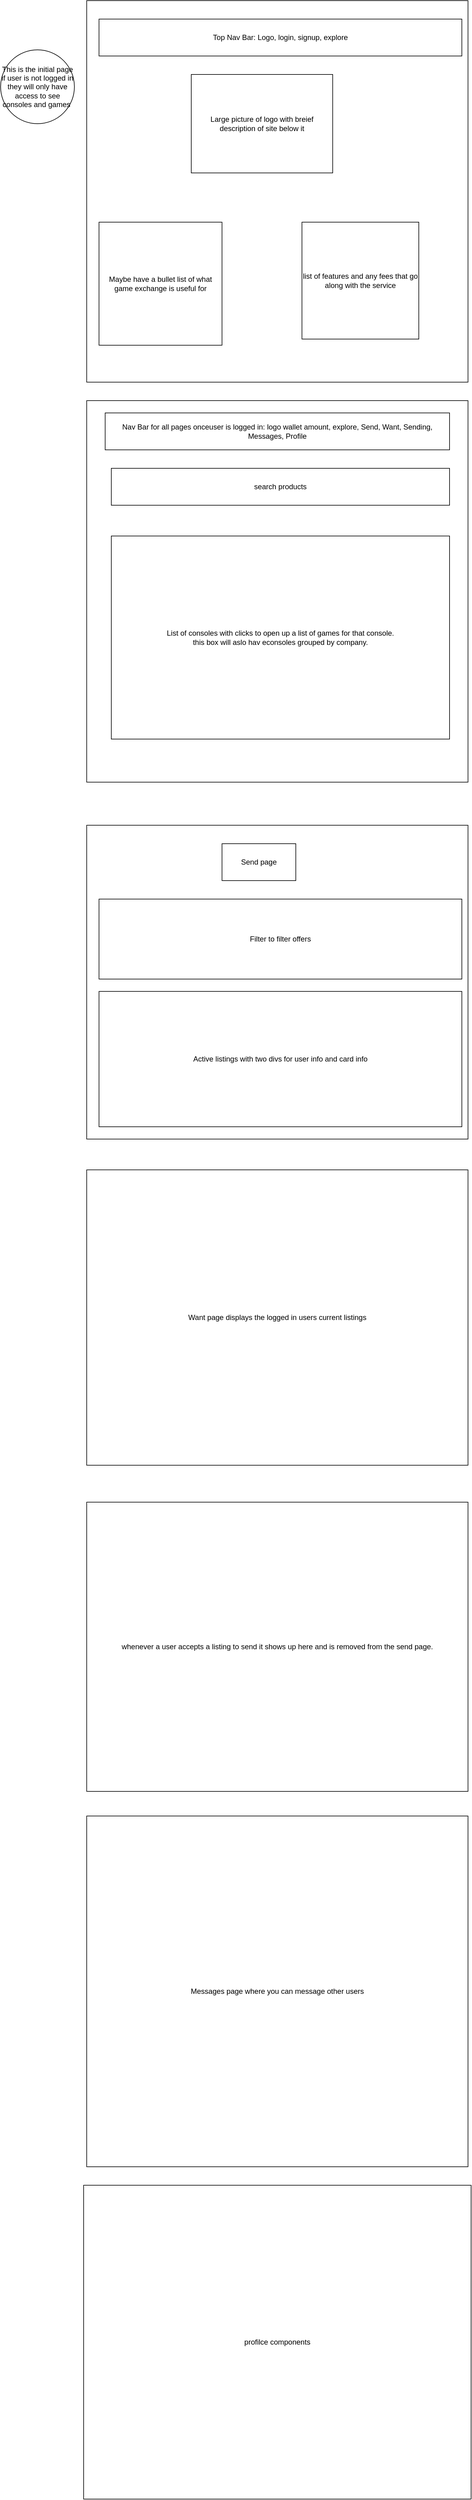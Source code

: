 <mxfile>
    <diagram id="YFKJWofSZI7ElyXNKPcx" name="Page-1">
        <mxGraphModel dx="1168" dy="746" grid="1" gridSize="10" guides="1" tooltips="1" connect="1" arrows="1" fold="1" page="1" pageScale="1" pageWidth="850" pageHeight="1100" math="0" shadow="0">
            <root>
                <mxCell id="0"/>
                <mxCell id="1" parent="0"/>
                <mxCell id="2" value="" style="whiteSpace=wrap;html=1;aspect=fixed;" vertex="1" parent="1">
                    <mxGeometry x="140" y="20" width="620" height="620" as="geometry"/>
                </mxCell>
                <mxCell id="3" value="Top Nav Bar: Logo, login, signup, explore" style="rounded=0;whiteSpace=wrap;html=1;" vertex="1" parent="1">
                    <mxGeometry x="160" y="50" width="590" height="60" as="geometry"/>
                </mxCell>
                <mxCell id="4" value="This is the initial page if user is not logged in they will only have access to see consoles and games&amp;nbsp;" style="ellipse;whiteSpace=wrap;html=1;aspect=fixed;" vertex="1" parent="1">
                    <mxGeometry y="100" width="120" height="120" as="geometry"/>
                </mxCell>
                <mxCell id="6" value="Large picture of logo with breief description of site below it" style="rounded=0;whiteSpace=wrap;html=1;" vertex="1" parent="1">
                    <mxGeometry x="310" y="140" width="230" height="160" as="geometry"/>
                </mxCell>
                <mxCell id="7" value="Maybe have a bullet list of what game exchange is useful for" style="whiteSpace=wrap;html=1;aspect=fixed;" vertex="1" parent="1">
                    <mxGeometry x="160" y="380" width="200" height="200" as="geometry"/>
                </mxCell>
                <mxCell id="9" value="list of features and any fees that go along with the service" style="whiteSpace=wrap;html=1;aspect=fixed;" vertex="1" parent="1">
                    <mxGeometry x="490" y="380" width="190" height="190" as="geometry"/>
                </mxCell>
                <mxCell id="10" value="" style="whiteSpace=wrap;html=1;aspect=fixed;" vertex="1" parent="1">
                    <mxGeometry x="140" y="670" width="620" height="620" as="geometry"/>
                </mxCell>
                <mxCell id="11" value="Nav Bar for all pages onceuser is logged in: logo wallet amount, explore, Send, Want, Sending, Messages, Profile" style="rounded=0;whiteSpace=wrap;html=1;" vertex="1" parent="1">
                    <mxGeometry x="170" y="690" width="560" height="60" as="geometry"/>
                </mxCell>
                <mxCell id="12" value="search products" style="rounded=0;whiteSpace=wrap;html=1;" vertex="1" parent="1">
                    <mxGeometry x="180" y="780" width="550" height="60" as="geometry"/>
                </mxCell>
                <mxCell id="14" value="List of consoles with clicks to open up a list of games for that console.&lt;br&gt;this box will aslo hav econsoles grouped by company." style="rounded=0;whiteSpace=wrap;html=1;" vertex="1" parent="1">
                    <mxGeometry x="180" y="890" width="550" height="330" as="geometry"/>
                </mxCell>
                <mxCell id="15" value="" style="rounded=0;whiteSpace=wrap;html=1;" vertex="1" parent="1">
                    <mxGeometry x="140" y="1360" width="620" height="510" as="geometry"/>
                </mxCell>
                <mxCell id="16" value="Send page" style="rounded=0;whiteSpace=wrap;html=1;" vertex="1" parent="1">
                    <mxGeometry x="360" y="1390" width="120" height="60" as="geometry"/>
                </mxCell>
                <mxCell id="19" value="Active listings with two divs for user info and card info" style="rounded=0;whiteSpace=wrap;html=1;" vertex="1" parent="1">
                    <mxGeometry x="160" y="1630" width="590" height="220" as="geometry"/>
                </mxCell>
                <mxCell id="20" value="Filter to filter offers" style="rounded=0;whiteSpace=wrap;html=1;" vertex="1" parent="1">
                    <mxGeometry x="160" y="1480" width="590" height="130" as="geometry"/>
                </mxCell>
                <mxCell id="22" value="Want page displays the logged in users current listings" style="rounded=0;whiteSpace=wrap;html=1;" vertex="1" parent="1">
                    <mxGeometry x="140" y="1920" width="620" height="480" as="geometry"/>
                </mxCell>
                <mxCell id="23" value="whenever a user accepts a listing to send it shows up here and is removed from the send page." style="rounded=0;whiteSpace=wrap;html=1;" vertex="1" parent="1">
                    <mxGeometry x="140" y="2460" width="620" height="470" as="geometry"/>
                </mxCell>
                <mxCell id="24" value="Messages page where you can message other users" style="rounded=0;whiteSpace=wrap;html=1;" vertex="1" parent="1">
                    <mxGeometry x="140" y="2970" width="620" height="570" as="geometry"/>
                </mxCell>
                <mxCell id="26" value="profilce components" style="rounded=0;whiteSpace=wrap;html=1;" vertex="1" parent="1">
                    <mxGeometry x="135" y="3570" width="630" height="510" as="geometry"/>
                </mxCell>
            </root>
        </mxGraphModel>
    </diagram>
</mxfile>